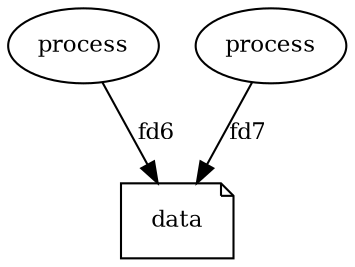 digraph G {
    node [font=Ubuntu, fontsize=11];
    edge [font=Ubuntu, fontsize=11];

    data [shape=note];
    process1 [label="process", shape=oval];
    process2 [label="process", shape=oval];

    process1->data [label="fd6"];
    process2->data [label="fd7"];
}
